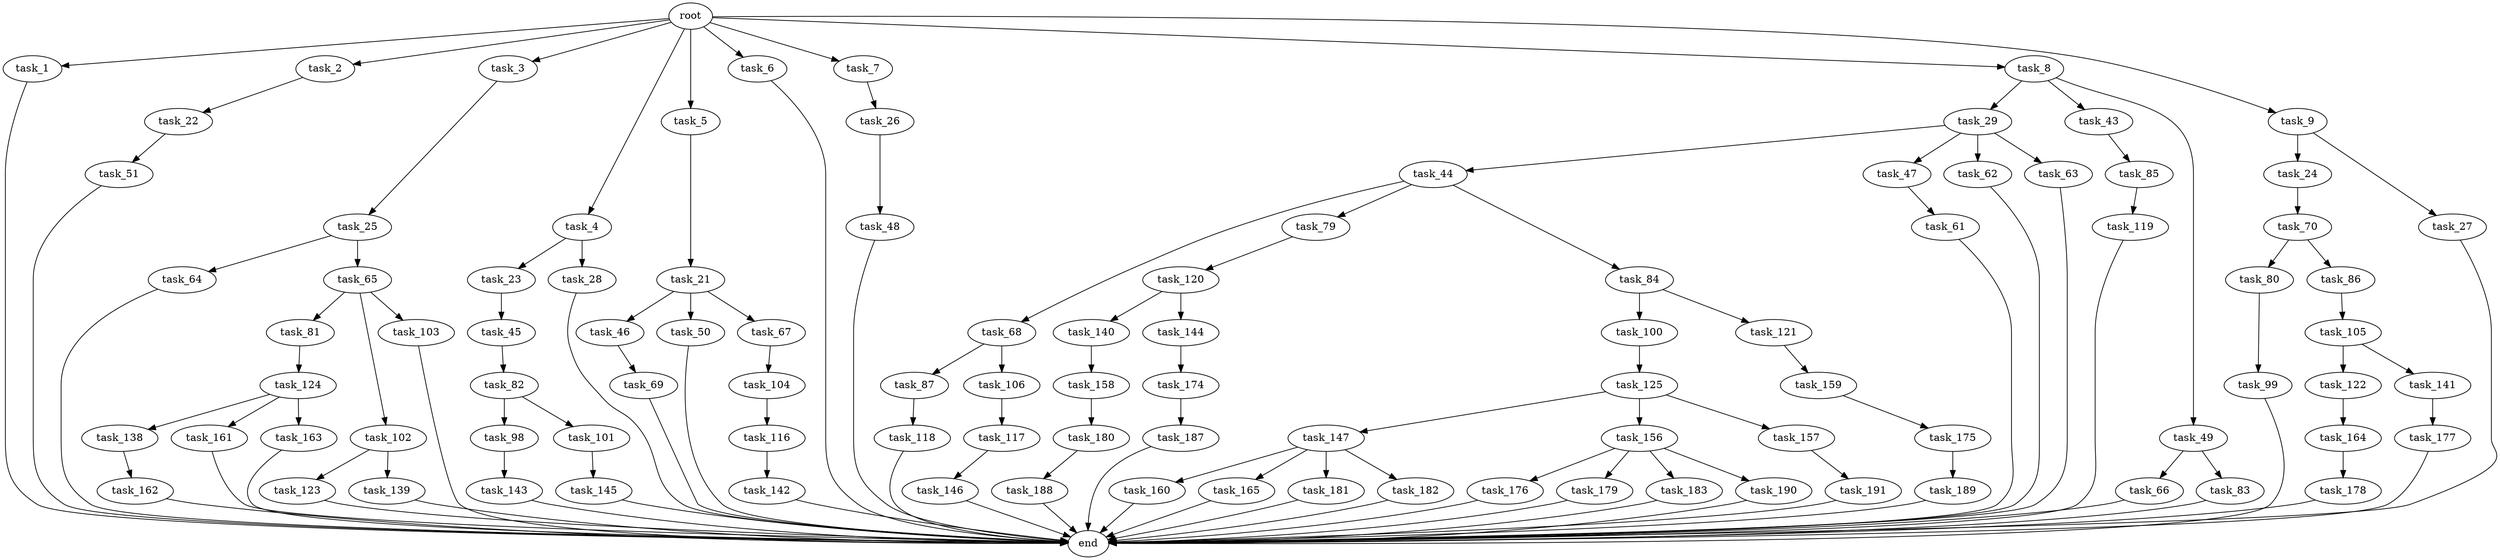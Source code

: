 digraph G {
  root [size="0.000000"];
  task_1 [size="10.240000"];
  task_2 [size="10.240000"];
  task_3 [size="10.240000"];
  task_4 [size="10.240000"];
  task_5 [size="10.240000"];
  task_6 [size="10.240000"];
  task_7 [size="10.240000"];
  task_8 [size="10.240000"];
  task_9 [size="10.240000"];
  task_21 [size="773094113.280000"];
  task_22 [size="1374389534.720000"];
  task_23 [size="2147483648.000000"];
  task_24 [size="5497558138.880000"];
  task_25 [size="2147483648.000000"];
  task_26 [size="3092376453.120000"];
  task_27 [size="5497558138.880000"];
  task_28 [size="2147483648.000000"];
  task_29 [size="3092376453.120000"];
  task_43 [size="3092376453.120000"];
  task_44 [size="8589934592.000000"];
  task_45 [size="5497558138.880000"];
  task_46 [size="2147483648.000000"];
  task_47 [size="8589934592.000000"];
  task_48 [size="2147483648.000000"];
  task_49 [size="3092376453.120000"];
  task_50 [size="2147483648.000000"];
  task_51 [size="6957847019.520000"];
  task_61 [size="3092376453.120000"];
  task_62 [size="8589934592.000000"];
  task_63 [size="8589934592.000000"];
  task_64 [size="2147483648.000000"];
  task_65 [size="2147483648.000000"];
  task_66 [size="4209067950.080000"];
  task_67 [size="2147483648.000000"];
  task_68 [size="4209067950.080000"];
  task_69 [size="6957847019.520000"];
  task_70 [size="1374389534.720000"];
  task_79 [size="4209067950.080000"];
  task_80 [size="2147483648.000000"];
  task_81 [size="343597383.680000"];
  task_82 [size="4209067950.080000"];
  task_83 [size="4209067950.080000"];
  task_84 [size="4209067950.080000"];
  task_85 [size="773094113.280000"];
  task_86 [size="2147483648.000000"];
  task_87 [size="2147483648.000000"];
  task_98 [size="4209067950.080000"];
  task_99 [size="1374389534.720000"];
  task_100 [size="6957847019.520000"];
  task_101 [size="4209067950.080000"];
  task_102 [size="343597383.680000"];
  task_103 [size="343597383.680000"];
  task_104 [size="8589934592.000000"];
  task_105 [size="2147483648.000000"];
  task_106 [size="2147483648.000000"];
  task_116 [size="4209067950.080000"];
  task_117 [size="3092376453.120000"];
  task_118 [size="773094113.280000"];
  task_119 [size="1374389534.720000"];
  task_120 [size="4209067950.080000"];
  task_121 [size="6957847019.520000"];
  task_122 [size="773094113.280000"];
  task_123 [size="1374389534.720000"];
  task_124 [size="8589934592.000000"];
  task_125 [size="3092376453.120000"];
  task_138 [size="6957847019.520000"];
  task_139 [size="1374389534.720000"];
  task_140 [size="1374389534.720000"];
  task_141 [size="773094113.280000"];
  task_142 [size="8589934592.000000"];
  task_143 [size="5497558138.880000"];
  task_144 [size="1374389534.720000"];
  task_145 [size="3092376453.120000"];
  task_146 [size="6957847019.520000"];
  task_147 [size="5497558138.880000"];
  task_156 [size="5497558138.880000"];
  task_157 [size="5497558138.880000"];
  task_158 [size="4209067950.080000"];
  task_159 [size="2147483648.000000"];
  task_160 [size="6957847019.520000"];
  task_161 [size="6957847019.520000"];
  task_162 [size="343597383.680000"];
  task_163 [size="6957847019.520000"];
  task_164 [size="6957847019.520000"];
  task_165 [size="6957847019.520000"];
  task_174 [size="2147483648.000000"];
  task_175 [size="343597383.680000"];
  task_176 [size="6957847019.520000"];
  task_177 [size="773094113.280000"];
  task_178 [size="3092376453.120000"];
  task_179 [size="6957847019.520000"];
  task_180 [size="8589934592.000000"];
  task_181 [size="6957847019.520000"];
  task_182 [size="6957847019.520000"];
  task_183 [size="6957847019.520000"];
  task_187 [size="3092376453.120000"];
  task_188 [size="6957847019.520000"];
  task_189 [size="343597383.680000"];
  task_190 [size="6957847019.520000"];
  task_191 [size="6957847019.520000"];
  end [size="0.000000"];

  root -> task_1 [size="1.000000"];
  root -> task_2 [size="1.000000"];
  root -> task_3 [size="1.000000"];
  root -> task_4 [size="1.000000"];
  root -> task_5 [size="1.000000"];
  root -> task_6 [size="1.000000"];
  root -> task_7 [size="1.000000"];
  root -> task_8 [size="1.000000"];
  root -> task_9 [size="1.000000"];
  task_1 -> end [size="1.000000"];
  task_2 -> task_22 [size="134217728.000000"];
  task_3 -> task_25 [size="209715200.000000"];
  task_4 -> task_23 [size="209715200.000000"];
  task_4 -> task_28 [size="209715200.000000"];
  task_5 -> task_21 [size="75497472.000000"];
  task_6 -> end [size="1.000000"];
  task_7 -> task_26 [size="301989888.000000"];
  task_8 -> task_29 [size="301989888.000000"];
  task_8 -> task_43 [size="301989888.000000"];
  task_8 -> task_49 [size="301989888.000000"];
  task_9 -> task_24 [size="536870912.000000"];
  task_9 -> task_27 [size="536870912.000000"];
  task_21 -> task_46 [size="209715200.000000"];
  task_21 -> task_50 [size="209715200.000000"];
  task_21 -> task_67 [size="209715200.000000"];
  task_22 -> task_51 [size="679477248.000000"];
  task_23 -> task_45 [size="536870912.000000"];
  task_24 -> task_70 [size="134217728.000000"];
  task_25 -> task_64 [size="209715200.000000"];
  task_25 -> task_65 [size="209715200.000000"];
  task_26 -> task_48 [size="209715200.000000"];
  task_27 -> end [size="1.000000"];
  task_28 -> end [size="1.000000"];
  task_29 -> task_44 [size="838860800.000000"];
  task_29 -> task_47 [size="838860800.000000"];
  task_29 -> task_62 [size="838860800.000000"];
  task_29 -> task_63 [size="838860800.000000"];
  task_43 -> task_85 [size="75497472.000000"];
  task_44 -> task_68 [size="411041792.000000"];
  task_44 -> task_79 [size="411041792.000000"];
  task_44 -> task_84 [size="411041792.000000"];
  task_45 -> task_82 [size="411041792.000000"];
  task_46 -> task_69 [size="679477248.000000"];
  task_47 -> task_61 [size="301989888.000000"];
  task_48 -> end [size="1.000000"];
  task_49 -> task_66 [size="411041792.000000"];
  task_49 -> task_83 [size="411041792.000000"];
  task_50 -> end [size="1.000000"];
  task_51 -> end [size="1.000000"];
  task_61 -> end [size="1.000000"];
  task_62 -> end [size="1.000000"];
  task_63 -> end [size="1.000000"];
  task_64 -> end [size="1.000000"];
  task_65 -> task_81 [size="33554432.000000"];
  task_65 -> task_102 [size="33554432.000000"];
  task_65 -> task_103 [size="33554432.000000"];
  task_66 -> end [size="1.000000"];
  task_67 -> task_104 [size="838860800.000000"];
  task_68 -> task_87 [size="209715200.000000"];
  task_68 -> task_106 [size="209715200.000000"];
  task_69 -> end [size="1.000000"];
  task_70 -> task_80 [size="209715200.000000"];
  task_70 -> task_86 [size="209715200.000000"];
  task_79 -> task_120 [size="411041792.000000"];
  task_80 -> task_99 [size="134217728.000000"];
  task_81 -> task_124 [size="838860800.000000"];
  task_82 -> task_98 [size="411041792.000000"];
  task_82 -> task_101 [size="411041792.000000"];
  task_83 -> end [size="1.000000"];
  task_84 -> task_100 [size="679477248.000000"];
  task_84 -> task_121 [size="679477248.000000"];
  task_85 -> task_119 [size="134217728.000000"];
  task_86 -> task_105 [size="209715200.000000"];
  task_87 -> task_118 [size="75497472.000000"];
  task_98 -> task_143 [size="536870912.000000"];
  task_99 -> end [size="1.000000"];
  task_100 -> task_125 [size="301989888.000000"];
  task_101 -> task_145 [size="301989888.000000"];
  task_102 -> task_123 [size="134217728.000000"];
  task_102 -> task_139 [size="134217728.000000"];
  task_103 -> end [size="1.000000"];
  task_104 -> task_116 [size="411041792.000000"];
  task_105 -> task_122 [size="75497472.000000"];
  task_105 -> task_141 [size="75497472.000000"];
  task_106 -> task_117 [size="301989888.000000"];
  task_116 -> task_142 [size="838860800.000000"];
  task_117 -> task_146 [size="679477248.000000"];
  task_118 -> end [size="1.000000"];
  task_119 -> end [size="1.000000"];
  task_120 -> task_140 [size="134217728.000000"];
  task_120 -> task_144 [size="134217728.000000"];
  task_121 -> task_159 [size="209715200.000000"];
  task_122 -> task_164 [size="679477248.000000"];
  task_123 -> end [size="1.000000"];
  task_124 -> task_138 [size="679477248.000000"];
  task_124 -> task_161 [size="679477248.000000"];
  task_124 -> task_163 [size="679477248.000000"];
  task_125 -> task_147 [size="536870912.000000"];
  task_125 -> task_156 [size="536870912.000000"];
  task_125 -> task_157 [size="536870912.000000"];
  task_138 -> task_162 [size="33554432.000000"];
  task_139 -> end [size="1.000000"];
  task_140 -> task_158 [size="411041792.000000"];
  task_141 -> task_177 [size="75497472.000000"];
  task_142 -> end [size="1.000000"];
  task_143 -> end [size="1.000000"];
  task_144 -> task_174 [size="209715200.000000"];
  task_145 -> end [size="1.000000"];
  task_146 -> end [size="1.000000"];
  task_147 -> task_160 [size="679477248.000000"];
  task_147 -> task_165 [size="679477248.000000"];
  task_147 -> task_181 [size="679477248.000000"];
  task_147 -> task_182 [size="679477248.000000"];
  task_156 -> task_176 [size="679477248.000000"];
  task_156 -> task_179 [size="679477248.000000"];
  task_156 -> task_183 [size="679477248.000000"];
  task_156 -> task_190 [size="679477248.000000"];
  task_157 -> task_191 [size="679477248.000000"];
  task_158 -> task_180 [size="838860800.000000"];
  task_159 -> task_175 [size="33554432.000000"];
  task_160 -> end [size="1.000000"];
  task_161 -> end [size="1.000000"];
  task_162 -> end [size="1.000000"];
  task_163 -> end [size="1.000000"];
  task_164 -> task_178 [size="301989888.000000"];
  task_165 -> end [size="1.000000"];
  task_174 -> task_187 [size="301989888.000000"];
  task_175 -> task_189 [size="33554432.000000"];
  task_176 -> end [size="1.000000"];
  task_177 -> end [size="1.000000"];
  task_178 -> end [size="1.000000"];
  task_179 -> end [size="1.000000"];
  task_180 -> task_188 [size="679477248.000000"];
  task_181 -> end [size="1.000000"];
  task_182 -> end [size="1.000000"];
  task_183 -> end [size="1.000000"];
  task_187 -> end [size="1.000000"];
  task_188 -> end [size="1.000000"];
  task_189 -> end [size="1.000000"];
  task_190 -> end [size="1.000000"];
  task_191 -> end [size="1.000000"];
}
